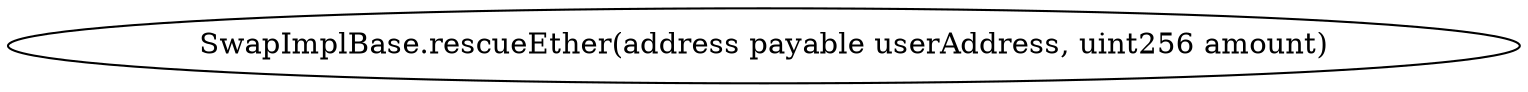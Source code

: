 digraph "" {
	graph [bb="0,0,602.35,36"];
	node [label="\N"];
	"SwapImplBase.rescueEther(address payable userAddress, uint256 amount)"	 [height=0.5,
		pos="301.18,18",
		width=8.366];
}
